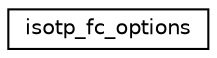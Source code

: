 digraph "Graphical Class Hierarchy"
{
 // LATEX_PDF_SIZE
  edge [fontname="Helvetica",fontsize="10",labelfontname="Helvetica",labelfontsize="10"];
  node [fontname="Helvetica",fontsize="10",shape=record];
  rankdir="LR";
  Node0 [label="isotp_fc_options",height=0.2,width=0.4,color="black", fillcolor="white", style="filled",URL="$structisotp__fc__options.html",tooltip="The isotp_fc_options struct."];
}
